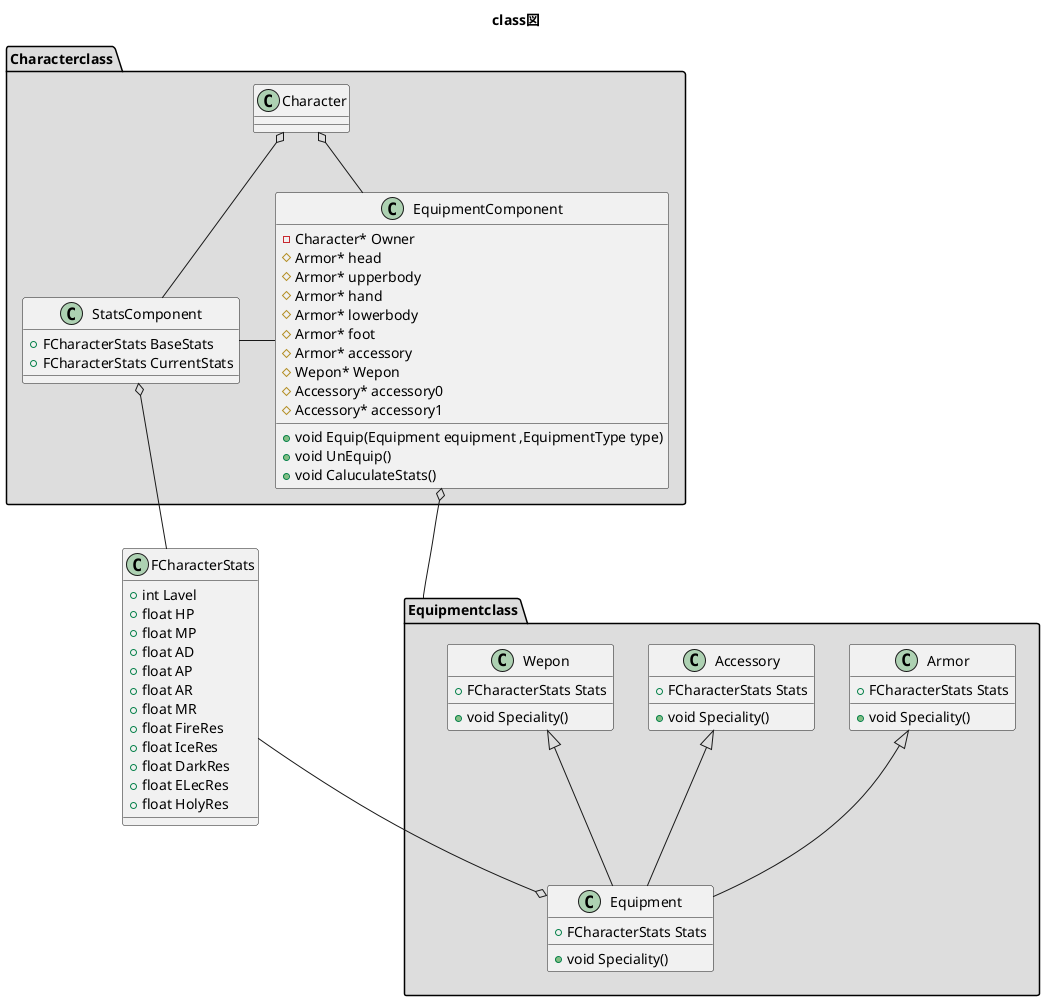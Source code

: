 @startuml
title class図

class FCharacterStats
{
   +int Lavel
    +float HP
    +float MP
    +float AD
    +float AP
    +float AR
    +float MR
    +float FireRes
    +float IceRes
    +float DarkRes
    +float ELecRes
    +float HolyRes
}


package "Equipmentclass" #DDDDDD {
    class Equipment
    {   
    +FCharacterStats Stats
    +void Speciality()
    }
    class Wepon
    {
        +FCharacterStats Stats
        +void Speciality()
    }
    class Accessory
    {
        +FCharacterStats Stats
        +void Speciality()
    }
    class Armor
    {
        +FCharacterStats Stats
        +void Speciality()
    }
    Equipment -up-|> Wepon 
    Equipment -up-|> Accessory
    Equipment -up-|> Armor
}

package "Characterclass" #DDDDDD {
class Character{
}
class StatsComponent
{
    +FCharacterStats BaseStats
    +FCharacterStats CurrentStats

}
class EquipmentComponent
{
    -Character* Owner
    #Armor* head
    #Armor* upperbody
    #Armor* hand
    #Armor* lowerbody
    #Armor* foot
    #Armor* accessory
    #Wepon* Wepon
    #Accessory* accessory0
    #Accessory* accessory1
    +void Equip(Equipment equipment ,EquipmentType type)
    +void UnEquip()
    +void CaluculateStats()
}
EquipmentComponent -up-o Character
StatsComponent -up-o Character
FCharacterStats -up-o StatsComponent
StatsComponent -EquipmentComponent
Equipmentclass -up-o EquipmentComponent 
FCharacterStats -o Equipment
}

@enduml
